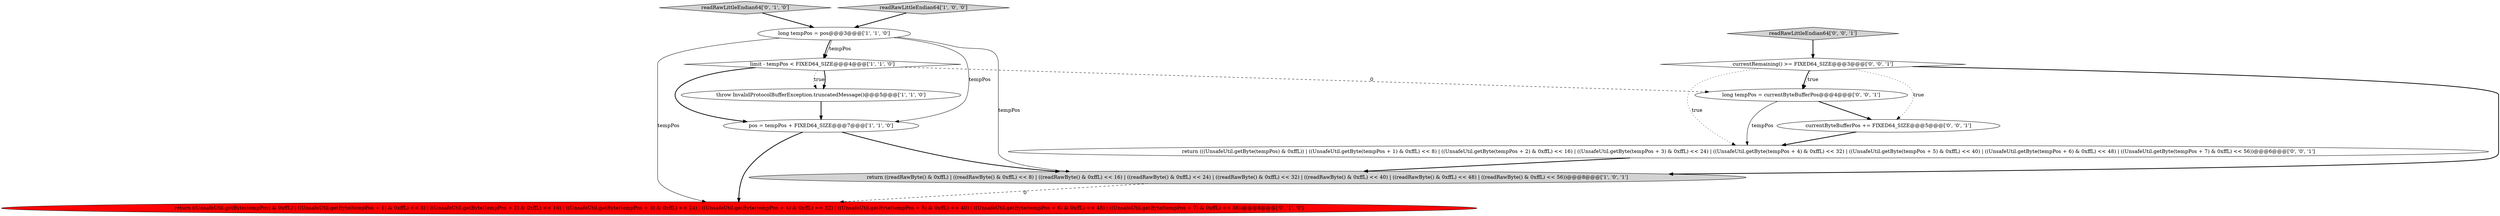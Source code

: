 digraph {
3 [style = filled, label = "pos = tempPos + FIXED64_SIZE@@@7@@@['1', '1', '0']", fillcolor = white, shape = ellipse image = "AAA0AAABBB1BBB"];
4 [style = filled, label = "return ((readRawByte() & 0xffL) | ((readRawByte() & 0xffL) << 8) | ((readRawByte() & 0xffL) << 16) | ((readRawByte() & 0xffL) << 24) | ((readRawByte() & 0xffL) << 32) | ((readRawByte() & 0xffL) << 40) | ((readRawByte() & 0xffL) << 48) | ((readRawByte() & 0xffL) << 56))@@@8@@@['1', '0', '1']", fillcolor = lightgray, shape = ellipse image = "AAA0AAABBB1BBB"];
2 [style = filled, label = "limit - tempPos < FIXED64_SIZE@@@4@@@['1', '1', '0']", fillcolor = white, shape = diamond image = "AAA0AAABBB1BBB"];
7 [style = filled, label = "readRawLittleEndian64['0', '1', '0']", fillcolor = lightgray, shape = diamond image = "AAA0AAABBB2BBB"];
12 [style = filled, label = "long tempPos = currentByteBufferPos@@@4@@@['0', '0', '1']", fillcolor = white, shape = ellipse image = "AAA0AAABBB3BBB"];
6 [style = filled, label = "return ((UnsafeUtil.getByte(tempPos) & 0xffL) | ((UnsafeUtil.getByte(tempPos + 1) & 0xffL) << 8) | ((UnsafeUtil.getByte(tempPos + 2) & 0xffL) << 16) | ((UnsafeUtil.getByte(tempPos + 3) & 0xffL) << 24) | ((UnsafeUtil.getByte(tempPos + 4) & 0xffL) << 32) | ((UnsafeUtil.getByte(tempPos + 5) & 0xffL) << 40) | ((UnsafeUtil.getByte(tempPos + 6) & 0xffL) << 48) | ((UnsafeUtil.getByte(tempPos + 7) & 0xffL) << 56))@@@8@@@['0', '1', '0']", fillcolor = red, shape = ellipse image = "AAA1AAABBB2BBB"];
1 [style = filled, label = "long tempPos = pos@@@3@@@['1', '1', '0']", fillcolor = white, shape = ellipse image = "AAA0AAABBB1BBB"];
9 [style = filled, label = "currentRemaining() >= FIXED64_SIZE@@@3@@@['0', '0', '1']", fillcolor = white, shape = diamond image = "AAA0AAABBB3BBB"];
10 [style = filled, label = "return (((UnsafeUtil.getByte(tempPos) & 0xffL)) | ((UnsafeUtil.getByte(tempPos + 1) & 0xffL) << 8) | ((UnsafeUtil.getByte(tempPos + 2) & 0xffL) << 16) | ((UnsafeUtil.getByte(tempPos + 3) & 0xffL) << 24) | ((UnsafeUtil.getByte(tempPos + 4) & 0xffL) << 32) | ((UnsafeUtil.getByte(tempPos + 5) & 0xffL) << 40) | ((UnsafeUtil.getByte(tempPos + 6) & 0xffL) << 48) | ((UnsafeUtil.getByte(tempPos + 7) & 0xffL) << 56))@@@6@@@['0', '0', '1']", fillcolor = white, shape = ellipse image = "AAA0AAABBB3BBB"];
8 [style = filled, label = "currentByteBufferPos += FIXED64_SIZE@@@5@@@['0', '0', '1']", fillcolor = white, shape = ellipse image = "AAA0AAABBB3BBB"];
0 [style = filled, label = "throw InvalidProtocolBufferException.truncatedMessage()@@@5@@@['1', '1', '0']", fillcolor = white, shape = ellipse image = "AAA0AAABBB1BBB"];
11 [style = filled, label = "readRawLittleEndian64['0', '0', '1']", fillcolor = lightgray, shape = diamond image = "AAA0AAABBB3BBB"];
5 [style = filled, label = "readRawLittleEndian64['1', '0', '0']", fillcolor = lightgray, shape = diamond image = "AAA0AAABBB1BBB"];
0->3 [style = bold, label=""];
8->10 [style = bold, label=""];
9->12 [style = dotted, label="true"];
7->1 [style = bold, label=""];
2->0 [style = dotted, label="true"];
9->4 [style = bold, label=""];
2->3 [style = bold, label=""];
3->6 [style = bold, label=""];
4->6 [style = dashed, label="0"];
11->9 [style = bold, label=""];
12->10 [style = solid, label="tempPos"];
3->4 [style = bold, label=""];
1->4 [style = solid, label="tempPos"];
9->8 [style = dotted, label="true"];
5->1 [style = bold, label=""];
2->12 [style = dashed, label="0"];
1->6 [style = solid, label="tempPos"];
2->0 [style = bold, label=""];
1->2 [style = solid, label="tempPos"];
12->8 [style = bold, label=""];
1->3 [style = solid, label="tempPos"];
10->4 [style = bold, label=""];
1->2 [style = bold, label=""];
9->12 [style = bold, label=""];
9->10 [style = dotted, label="true"];
}

